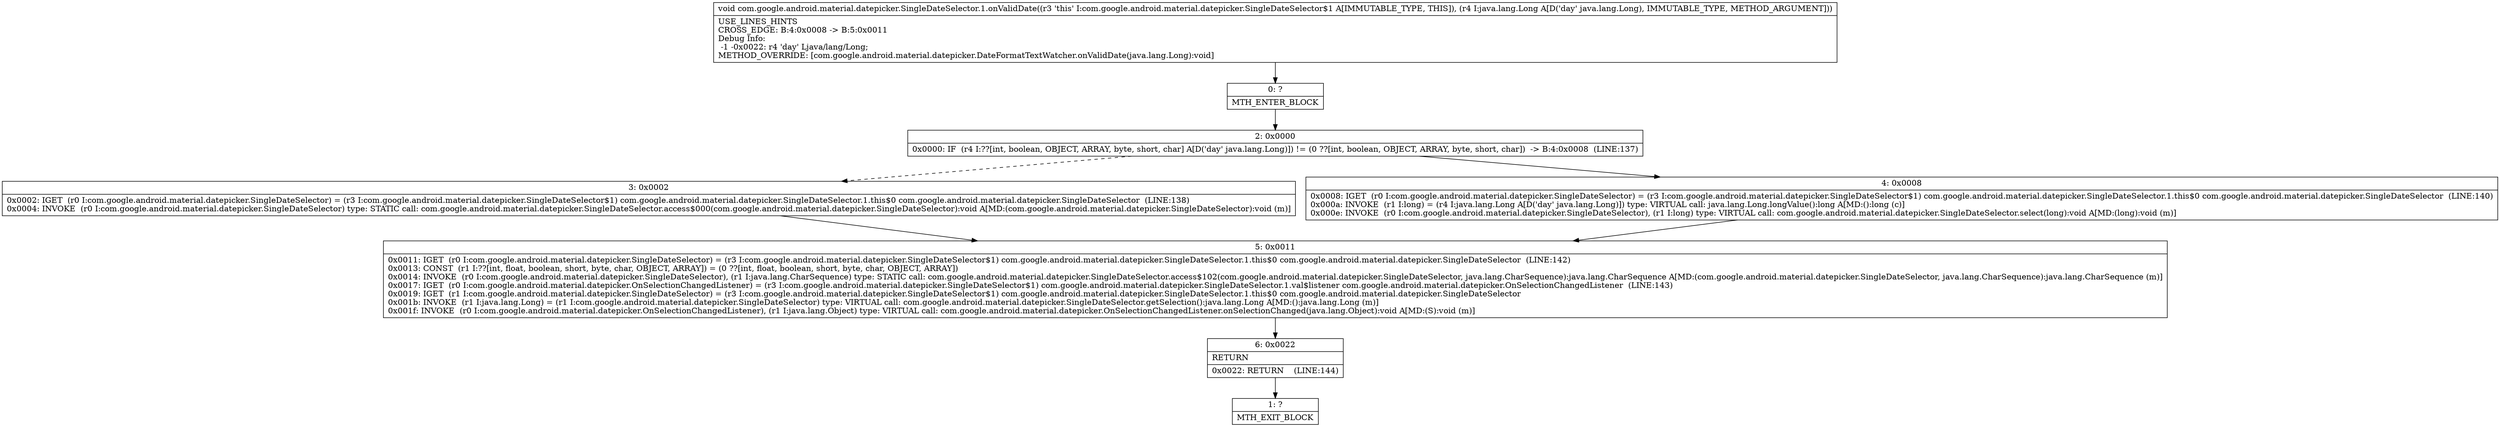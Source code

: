digraph "CFG forcom.google.android.material.datepicker.SingleDateSelector.1.onValidDate(Ljava\/lang\/Long;)V" {
Node_0 [shape=record,label="{0\:\ ?|MTH_ENTER_BLOCK\l}"];
Node_2 [shape=record,label="{2\:\ 0x0000|0x0000: IF  (r4 I:??[int, boolean, OBJECT, ARRAY, byte, short, char] A[D('day' java.lang.Long)]) != (0 ??[int, boolean, OBJECT, ARRAY, byte, short, char])  \-\> B:4:0x0008  (LINE:137)\l}"];
Node_3 [shape=record,label="{3\:\ 0x0002|0x0002: IGET  (r0 I:com.google.android.material.datepicker.SingleDateSelector) = (r3 I:com.google.android.material.datepicker.SingleDateSelector$1) com.google.android.material.datepicker.SingleDateSelector.1.this$0 com.google.android.material.datepicker.SingleDateSelector  (LINE:138)\l0x0004: INVOKE  (r0 I:com.google.android.material.datepicker.SingleDateSelector) type: STATIC call: com.google.android.material.datepicker.SingleDateSelector.access$000(com.google.android.material.datepicker.SingleDateSelector):void A[MD:(com.google.android.material.datepicker.SingleDateSelector):void (m)]\l}"];
Node_5 [shape=record,label="{5\:\ 0x0011|0x0011: IGET  (r0 I:com.google.android.material.datepicker.SingleDateSelector) = (r3 I:com.google.android.material.datepicker.SingleDateSelector$1) com.google.android.material.datepicker.SingleDateSelector.1.this$0 com.google.android.material.datepicker.SingleDateSelector  (LINE:142)\l0x0013: CONST  (r1 I:??[int, float, boolean, short, byte, char, OBJECT, ARRAY]) = (0 ??[int, float, boolean, short, byte, char, OBJECT, ARRAY]) \l0x0014: INVOKE  (r0 I:com.google.android.material.datepicker.SingleDateSelector), (r1 I:java.lang.CharSequence) type: STATIC call: com.google.android.material.datepicker.SingleDateSelector.access$102(com.google.android.material.datepicker.SingleDateSelector, java.lang.CharSequence):java.lang.CharSequence A[MD:(com.google.android.material.datepicker.SingleDateSelector, java.lang.CharSequence):java.lang.CharSequence (m)]\l0x0017: IGET  (r0 I:com.google.android.material.datepicker.OnSelectionChangedListener) = (r3 I:com.google.android.material.datepicker.SingleDateSelector$1) com.google.android.material.datepicker.SingleDateSelector.1.val$listener com.google.android.material.datepicker.OnSelectionChangedListener  (LINE:143)\l0x0019: IGET  (r1 I:com.google.android.material.datepicker.SingleDateSelector) = (r3 I:com.google.android.material.datepicker.SingleDateSelector$1) com.google.android.material.datepicker.SingleDateSelector.1.this$0 com.google.android.material.datepicker.SingleDateSelector \l0x001b: INVOKE  (r1 I:java.lang.Long) = (r1 I:com.google.android.material.datepicker.SingleDateSelector) type: VIRTUAL call: com.google.android.material.datepicker.SingleDateSelector.getSelection():java.lang.Long A[MD:():java.lang.Long (m)]\l0x001f: INVOKE  (r0 I:com.google.android.material.datepicker.OnSelectionChangedListener), (r1 I:java.lang.Object) type: VIRTUAL call: com.google.android.material.datepicker.OnSelectionChangedListener.onSelectionChanged(java.lang.Object):void A[MD:(S):void (m)]\l}"];
Node_6 [shape=record,label="{6\:\ 0x0022|RETURN\l|0x0022: RETURN    (LINE:144)\l}"];
Node_1 [shape=record,label="{1\:\ ?|MTH_EXIT_BLOCK\l}"];
Node_4 [shape=record,label="{4\:\ 0x0008|0x0008: IGET  (r0 I:com.google.android.material.datepicker.SingleDateSelector) = (r3 I:com.google.android.material.datepicker.SingleDateSelector$1) com.google.android.material.datepicker.SingleDateSelector.1.this$0 com.google.android.material.datepicker.SingleDateSelector  (LINE:140)\l0x000a: INVOKE  (r1 I:long) = (r4 I:java.lang.Long A[D('day' java.lang.Long)]) type: VIRTUAL call: java.lang.Long.longValue():long A[MD:():long (c)]\l0x000e: INVOKE  (r0 I:com.google.android.material.datepicker.SingleDateSelector), (r1 I:long) type: VIRTUAL call: com.google.android.material.datepicker.SingleDateSelector.select(long):void A[MD:(long):void (m)]\l}"];
MethodNode[shape=record,label="{void com.google.android.material.datepicker.SingleDateSelector.1.onValidDate((r3 'this' I:com.google.android.material.datepicker.SingleDateSelector$1 A[IMMUTABLE_TYPE, THIS]), (r4 I:java.lang.Long A[D('day' java.lang.Long), IMMUTABLE_TYPE, METHOD_ARGUMENT]))  | USE_LINES_HINTS\lCROSS_EDGE: B:4:0x0008 \-\> B:5:0x0011\lDebug Info:\l  \-1 \-0x0022: r4 'day' Ljava\/lang\/Long;\lMETHOD_OVERRIDE: [com.google.android.material.datepicker.DateFormatTextWatcher.onValidDate(java.lang.Long):void]\l}"];
MethodNode -> Node_0;Node_0 -> Node_2;
Node_2 -> Node_3[style=dashed];
Node_2 -> Node_4;
Node_3 -> Node_5;
Node_5 -> Node_6;
Node_6 -> Node_1;
Node_4 -> Node_5;
}

